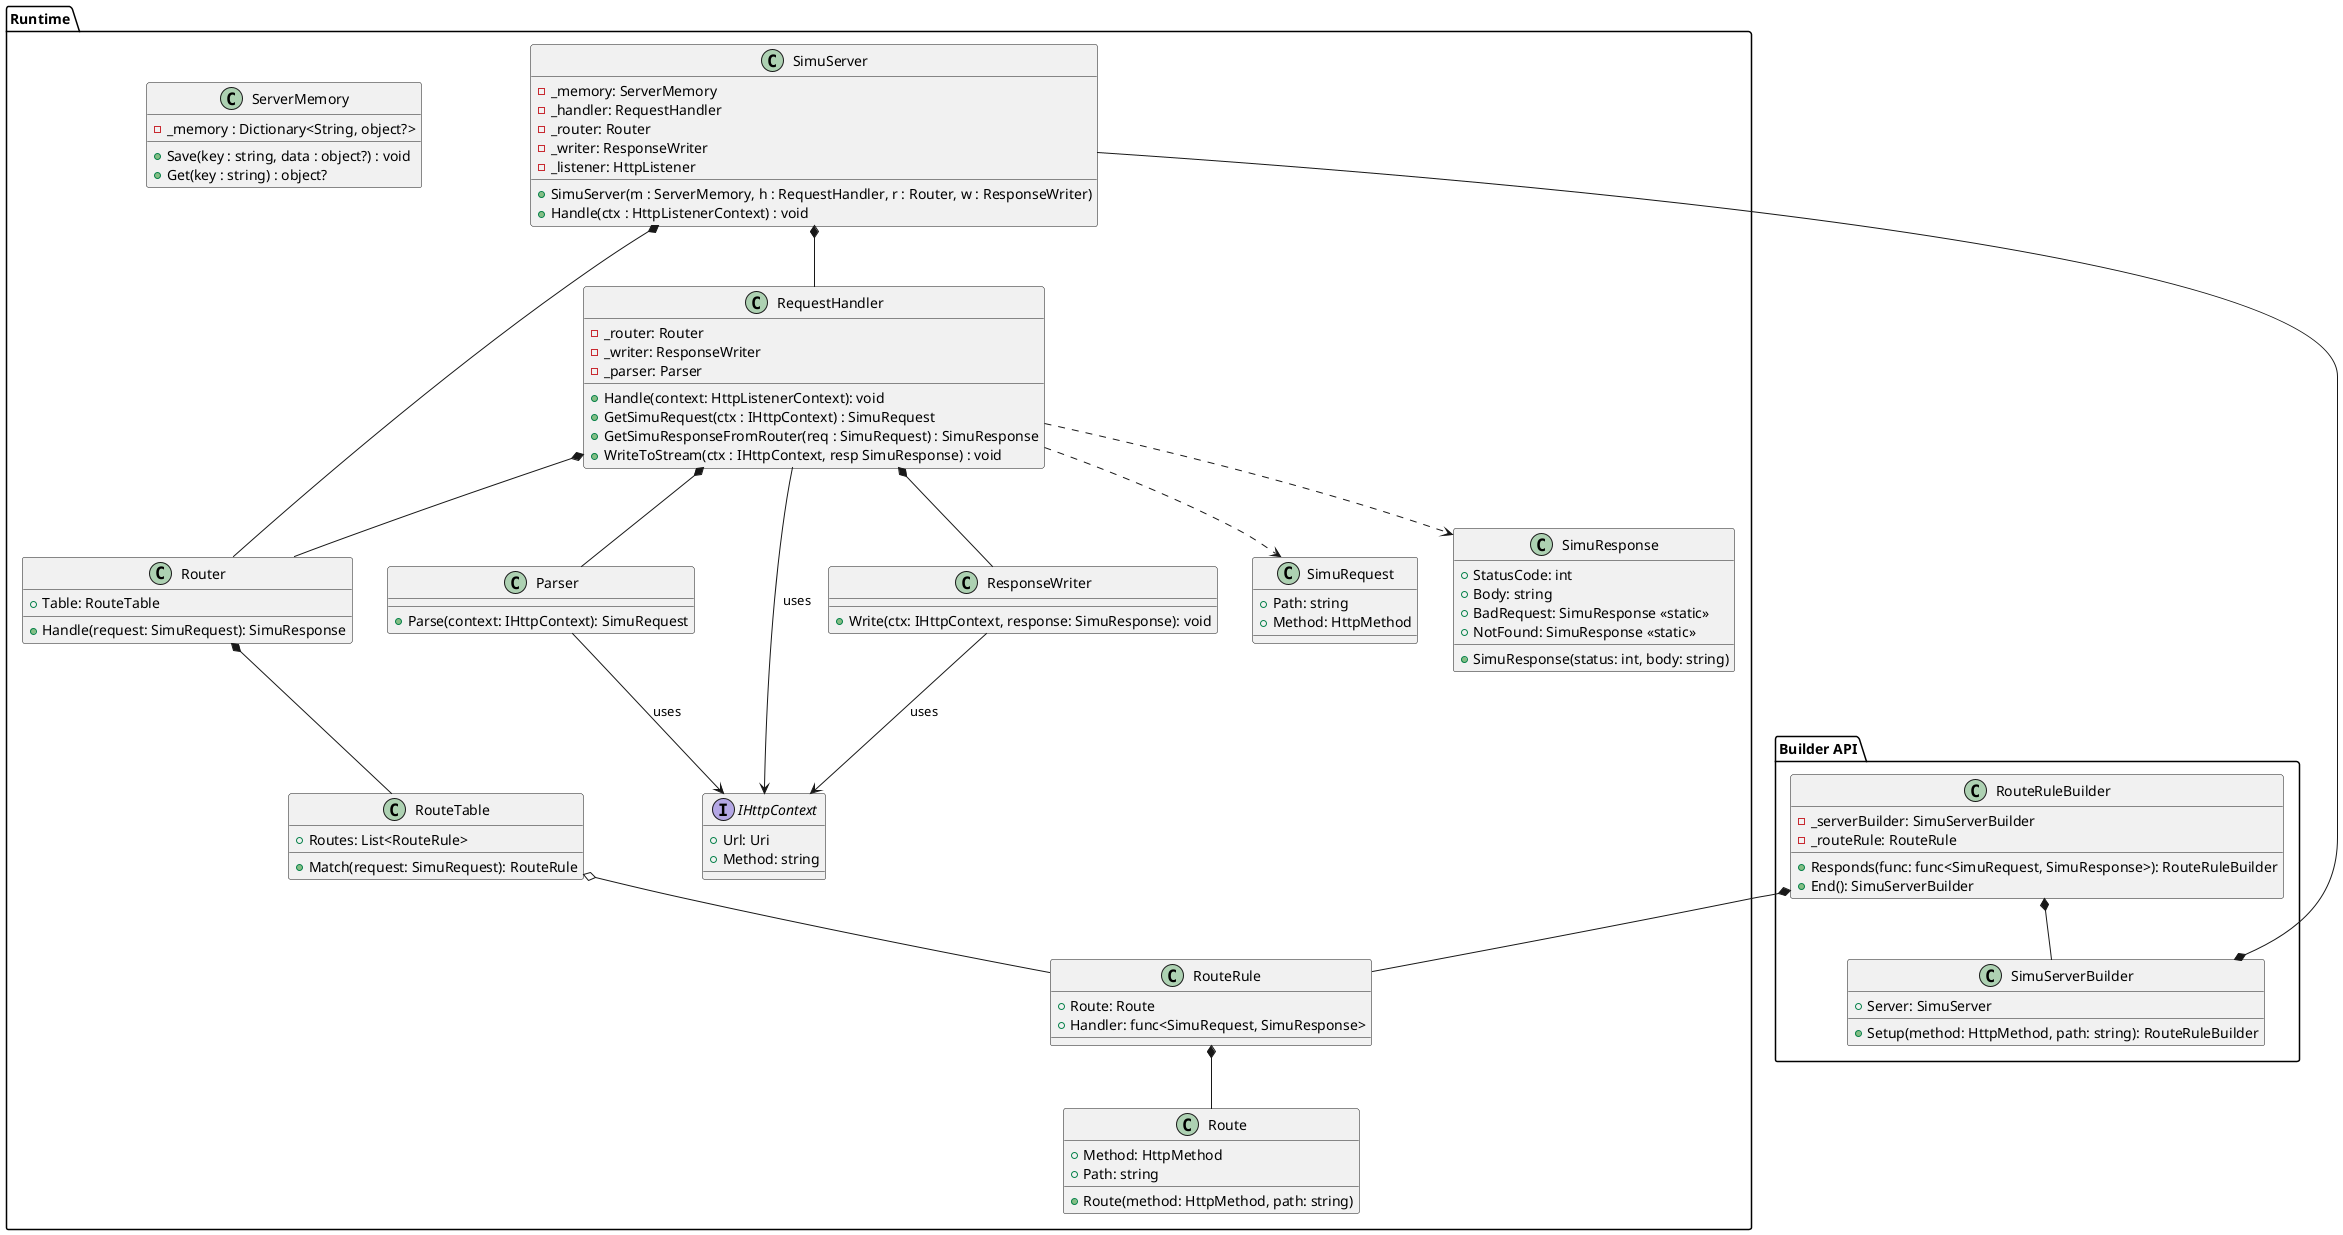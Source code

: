 @startuml
'https://plantuml.com/class-diagram


package "Runtime" {
    class SimuServer {
        - _memory: ServerMemory
        - _handler: RequestHandler
        - _router: Router
        - _writer: ResponseWriter
        - _listener: HttpListener
        
        + SimuServer(m : ServerMemory, h : RequestHandler, r : Router, w : ResponseWriter)
        + Handle(ctx : HttpListenerContext) : void
    }
    
    class SimuRequest {
        + Path: string
        + Method: HttpMethod
    }
    class SimuResponse {
        + StatusCode: int
        + Body: string
        + BadRequest: SimuResponse <<static>> 
        + NotFound: SimuResponse <<static>> 
        
        + SimuResponse(status: int, body: string)
    }
    
    class Router {
        + Table: RouteTable
    
        + Handle(request: SimuRequest): SimuResponse
    }
    
    class RouteTable {
        + Routes: List<RouteRule>
        
        + Match(request: SimuRequest): RouteRule
    }
    
    class Route {
        + Method: HttpMethod
        + Path: string
        
        + Route(method: HttpMethod, path: string)
    }
    
    class RouteRule {
        + Route: Route
        + Handler: func<SimuRequest, SimuResponse>
    }
    
    
    class RequestHandler {
        - _router: Router
        - _writer: ResponseWriter
        - _parser: Parser
    
        + Handle(context: HttpListenerContext): void
        + GetSimuRequest(ctx : IHttpContext) : SimuRequest
        + GetSimuResponseFromRouter(req : SimuRequest) : SimuResponse
        + WriteToStream(ctx : IHttpContext, resp SimuResponse) : void
    }
    
    class ResponseWriter {
        + Write(ctx: IHttpContext, response: SimuResponse): void
    }
    class Parser {
        + Parse(context: IHttpContext): SimuRequest
    }
    
    
    
    interface IHttpContext {
        + Url: Uri
        + Method: string
    }
    
    class ServerMemory {
        - _memory : Dictionary<String, object?> 
        
        + Save(key : string, data : object?) : void
        + Get(key : string) : object? 
    }
   
}

package "Builder API" {
    class SimuServerBuilder {
        + Server: SimuServer
        + Setup(method: HttpMethod, path: string): RouteRuleBuilder
    }
    
    class RouteRuleBuilder {
        - _serverBuilder: SimuServerBuilder
        - _routeRule: RouteRule
        
        + Responds(func: func<SimuRequest, SimuResponse>): RouteRuleBuilder
        + End(): SimuServerBuilder
    }
}

SimuServer --* SimuServerBuilder
RouteRuleBuilder *-- SimuServerBuilder

RouteRuleBuilder *-- RouteRule
RouteRule *-- Route

RequestHandler *-- Router
Router *-- RouteTable
RequestHandler *-- ResponseWriter
RequestHandler *-- Parser
RequestHandler --> IHttpContext : uses
RequestHandler ..> SimuRequest
RequestHandler ..> SimuResponse

Parser --> IHttpContext : uses
ResponseWriter --> IHttpContext : uses

SimuServer *-- RequestHandler
SimuServer *-- Router

RouteTable o-- RouteRule

@enduml
